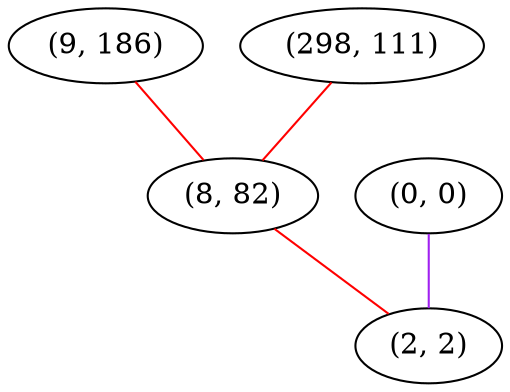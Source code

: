graph "" {
"(9, 186)";
"(298, 111)";
"(0, 0)";
"(8, 82)";
"(2, 2)";
"(9, 186)" -- "(8, 82)"  [color=red, key=0, weight=1];
"(298, 111)" -- "(8, 82)"  [color=red, key=0, weight=1];
"(0, 0)" -- "(2, 2)"  [color=purple, key=0, weight=4];
"(8, 82)" -- "(2, 2)"  [color=red, key=0, weight=1];
}
